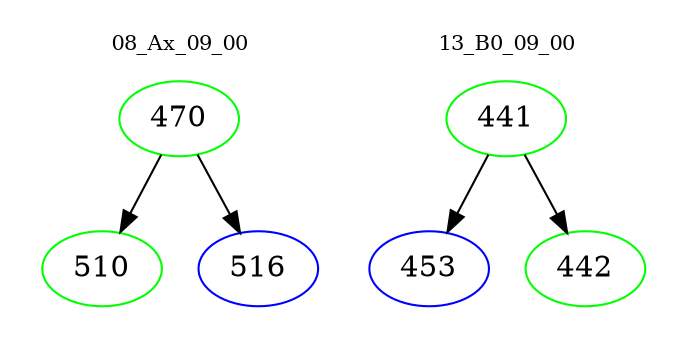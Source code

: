 digraph{
subgraph cluster_0 {
color = white
label = "08_Ax_09_00";
fontsize=10;
T0_470 [label="470", color="green"]
T0_470 -> T0_510 [color="black"]
T0_510 [label="510", color="green"]
T0_470 -> T0_516 [color="black"]
T0_516 [label="516", color="blue"]
}
subgraph cluster_1 {
color = white
label = "13_B0_09_00";
fontsize=10;
T1_441 [label="441", color="green"]
T1_441 -> T1_453 [color="black"]
T1_453 [label="453", color="blue"]
T1_441 -> T1_442 [color="black"]
T1_442 [label="442", color="green"]
}
}
